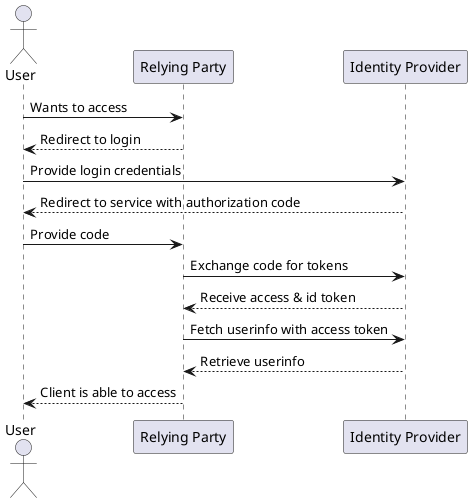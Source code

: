 @startuml

actor User as c
participant "Relying Party" as s
participant "Identity Provider" as i

c -> s : Wants to access
s --> c : Redirect to login

c -> i : Provide login credentials
i --> c : Redirect to service with authorization code
c -> s : Provide code
s -> i : Exchange code for tokens
i --> s : Receive access & id token
s -> i : Fetch userinfo with access token
i --> s : Retrieve userinfo
s --> c : Client is able to access

@enduml
